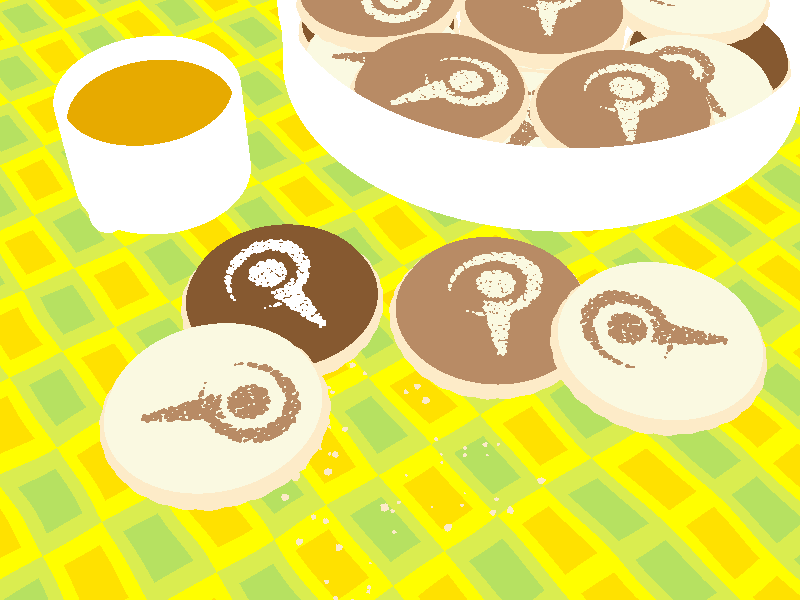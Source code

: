                                                    //oooooooooooooooooooooooooooooooooooooooooooooooooooooooooooooooooooooooo//
//                                                                        //
// Windows users: to start rendering this image, press Alt+G or the 'Run' //
// button on the toobar.                                                  //
//                                                                        //
// Experienced windows users: try right-clicking on the line below ...    //
//                                                                        //
// +w320 +h240
// +w800 +h600 +a0.3 +am2
//                                                                        //
// See the docs for full explanations of new features such as the above.  //
//                                                                        //
//oooooooooooooooooooooooooooooooooooooooooooooooooooooooooooooooooooooooo//

// Persistence Of Vision raytracer version 3.5 sample file.
// Copyright 2001 Fabien Mosen

#include "colors.inc"
#include "functions.inc"
#include "logo.inc"

global_settings {max_trace_level 5}

camera {location <20,40,28> direction 2*z look_at <0,2,0>}

light_source {<-140,200,300> rgb <1.0, 1.0, 0.95>*1.5}
light_source {<140,200,-300> rgb <0.9, 0.9, 1.00>*0.8 shadowless}

#declare r1 = seed(0);

//----------------------- THE TABLE    
//Interior de cuadrados: amarillo primero y luego verde
#declare Pig_1 =
pigment {
   gradient z 
   color_map {
      [0.00, rgb <1.00, 0.99, 0.00>]
      [0.10, rgb <1.00, 0.99, 0.00>]
      [0.10, rgb <1.00, 0.75, 0.00>]
      [0.40, rgb <1.00, 0.75, 0.00>]
      [0.40, rgb <1.00, 0.99, 0.00>]
      [0.50, rgb <1.00, 0.99, 0.00>]
      [0.50, rgb <0.70, 0.85, 0.08>]
      [0.60, rgb <0.70, 0.85, 0.08>]
      [0.60, rgb <0.47, 0.75, 0.12>]
      [0.90, rgb <0.47, 0.75, 0.12>] 
      [0.90, rgb <0.70, 0.85, 0.08>] 
      [1.00, rgb <0.70, 0.85, 0.08>] 
   }     
   frequency 0.4    
   scale 0.7  
}
            
//Contorno de cuadrados: amarillo primero y luego verde         
#declare Pig_2 =
pigment {
   gradient z
   color_map {
      [0.00, rgb <1.00, 0.99, 0.00>]
      [0.50, rgb <1.00, 0.99, 0.00>]
      [0.50, rgb <0.70, 0.85, 0.08>]
      [1.00, rgb <0.70, 0.85, 0.08>]
   }     
   frequency 0.4
   scale 0.7
}
  
//Interior de cuadrados: verde primero y luego amarillo
#declare Pig_3 =
pigment {
   gradient z 
   color_map {   
      [0.00, rgb <0.70, 0.85, 0.08>]
      [0.10, rgb <0.70, 0.85, 0.08>]
      [0.10, rgb <0.47, 0.75, 0.12>]
      [0.40, rgb <0.47, 0.75, 0.12>] 
      [0.40, rgb <0.70, 0.85, 0.08>] 
      [0.50, rgb <0.70, 0.85, 0.08>]   
      [0.50, rgb <1.00, 0.99, 0.00>]
      [0.60, rgb <1.00, 0.99, 0.00>]
      [0.60, rgb <1.00, 0.75, 0.00>]
      [0.90, rgb <1.00, 0.75, 0.00>]
      [0.90, rgb <1.00, 0.99, 0.00>]
      [1.00, rgb <1.00, 0.99, 0.00>]
   }     
   frequency 0.4     
   scale 0.7
}
            
//Contorno de cuadrados: verde primero y luego amarillo         
#declare Pig_4 =
pigment {
   gradient z
   color_map {
      [0.00, rgb <0.70, 0.85, 0.08>]
      [0.50, rgb <0.70, 0.85, 0.08>]
      [0.50, rgb <1.00, 0.99, 0.00>]
      [1.00, rgb <1.00, 0.99, 0.00>]
   }     
   frequency 0.4
   scale 0.7
}
  
#declare Nappe =
cylinder {0,y*-1,50
   texture {
      pigment {
         gradient x
         pigment_map {
            [0.0, Pig_2]
            [0.1, Pig_2]
            [0.1, Pig_1]
            [0.4, Pig_1]
            [0.4, Pig_2]
            [0.5, Pig_2]
            [0.5, Pig_4]
            [0.6, Pig_4]
            [0.6, Pig_3]
            [0.9, Pig_3]
            [0.9, Pig_4]
            [1.0, Pig_4]
         }
         warp {turbulence .05 octaves 2}
      }
      normal {quilted 0.6 scale 0.025 warp {turbulence 0.05 octaves 2}}
      scale 5
      translate 10
   }
}

object {Nappe}

//----------------------- BISCUITS
#declare Tex_Biscuit =
texture {
   pigment {color rgb <0.98, 0.83, 0.58>}
   normal {dents 1.2 scale 0.01}
   finish {phong 0 brilliance 0.7}
}

#declare Base_Biscuit =
union {
   blob {
      threshold 0.7
      #declare I = 0;
      #while (I < 359)
         sphere {<4,0,0>, 1+rand(r1)*0.1, 1 rotate y*I}
         #declare I = I+(360/28);
      #end
   }
   cylinder {<0,0,0>, <0,0.5,0>, 4}
   texture {Tex_Biscuit}
}

#declare Chocolate =
union {
   difference {
      cone {<0,0,0>, 4.2, <0,0.4,0>, 4}
      cone {<0,0.1,0>, 3.6, <0,0.401,0>, 3.75}
   }
   torus {
      3.55, 0.1
      translate y*0.2
      clipped_by {torus {3.55+0.1, 0.1 translate y*0.1}}
   }
   union {
      #declare I = -4;
      #while (I < 4)
         cylinder {<-4,0.1,I>,<4,0.1,I>, 0.05}
         #declare I = I+0.5;
      #end
      clipped_by {cone {<0,0,0>, 4.2, <0,0.4,0>, 4}}
   }
   torus {3.96, 0.04 translate y*0.4}
   torus {3.79, 0.04 translate y*0.4}
}

#declare LogoFun =
object{Povray_Logo_Prism rotate x*90 scale 2.2 translate -0.3*z}

#declare ProjLogo =
blob {
   threshold 0.6
   #declare I = 0;
   #while (I < 1)
      #declare Pos = <-2+rand(r1)*4, 0, -2+rand(r1)*4>;
      #if (inside(LogoFun,Pos))
         sphere {Pos, 0.08, 1}
      #end
      #declare I = I+0.0002;
   #end
}

#declare Black_Chocolate =
texture {
   pigment {color rgb <0.24, 0.10, 0.03>}
   normal {wrinkles 0.2}
   finish {specular 0.3}
   }
#declare Milk_Chocolate =
texture {
   pigment {color rgb <0.48, 0.26, 0.13>}
   normal {wrinkles 0.2}
   finish {specular 0.2}
}
#declare White_Chocolate =
texture {
   pigment {color rgb <0.96, 0.95, 0.75>}
   normal {wrinkles 0.2}
   finish {ambient 0.3 specular 0.01}
}

#declare Icing = texture {
   pigment {rgbf <0.95, 0.95, 1.00, 0.1>*1.2}
   normal {bumps 0.1}
}

#declare Biscuit_1 =
union {
   object {Base_Biscuit}
   object {Chocolate translate y*0.5 texture {Black_Chocolate}}
   disc {
      <0,0.101,0>, y, 3.6
      translate y*0.5
      texture {Black_Chocolate} normal {bumps 0.3 scale 0.05}
   }
   object {ProjLogo scale 1.5 rotate y*-90 translate <-0.4,0.6,0.5> texture {Icing}}
   translate y*0.5
}
#declare Biscuit_2 =
union {
   object {Base_Biscuit}
   object {Chocolate translate y*0.5 texture {Milk_Chocolate}}
   disc {
      <0,0.101,0>, y, 3.6
      translate y*0.5
      texture {Milk_Chocolate} normal {bumps 0.3 scale 0.05}
   }
   object {ProjLogo scale 1.5 rotate y*-90 translate <-0.4,0.6,0.5> texture {White_Chocolate}}
   translate y*0.5
}
#declare Biscuit_3 =
union {
   object {Base_Biscuit}
   object {Chocolate translate y*0.5 texture {White_Chocolate}}
   disc {
      <0,0.101,0>, y, 3.6
      translate y*0.5
      texture {White_Chocolate} normal {bumps 0.3 scale 0.05}
   }
   object {ProjLogo scale 1.5 rotate y*-90 translate <-0.4,0.6,0.5> texture {Milk_Chocolate}}
   translate y*0.5
}

object {Biscuit_1 rotate y*-120 translate <3.5,0,-4>}
object {Biscuit_3 rotate x*-4 translate <9.5,1.9,1>}  
object {Biscuit_2 rotate y*-80 translate <-3.5,0,2>}
object {Biscuit_3 rotate y*-160 translate <-7.5,1,8>}

#macro SevenBiscuits (Bisc,Num)
   union {
      #declare I = 0;
      #while (I < Num)
         object {Bisc translate x*9 rotate y*60*I}
         #declare I = I+1;
      #end
      object {Bisc}
   }
#end

//----------------------- CRUMBS
#declare Fun_Sphere = function {x*x + y*y +z*z}

#declare Crumb =
isosurface {
   function {Fun_Sphere(x,y,z) + f_noise3d(x*2,y*2,z*2)*1}
   threshold 1
   max_gradient 3.9
   //max_gradient 15
   accuracy 0.01
   contained_by {box {-1,1}}
   scale 0.5
}

#declare r1 = seed(0);

#declare I = 0;
#while (I < 1)
   object {
      Crumb
      rotate rand(r1)*360
      scale 0.2+rand(r1)*0.3
      translate <rand(r1)*10,0,rand(r1)*10>
      texture {Tex_Biscuit}
   }
   object {
      Crumb
      rotate rand(r1)*360
      scale 0.1+rand(r1)*0.15
      translate <rand(r1)*10,0,rand(r1)*10>
      texture {Tex_Biscuit}
   }
   #declare I = I+0.03;
#end

//----------------------- METAL BOX
#declare Pig3 =
pigment {
   gradient y
   color_map {
      [0, rgb <0.1, 0.5, 0.7>]
      [1, rgb <0.7, 0.6, 0.4>]
   }
   scale 0.5
}

#declare Pig4 =
pigment {
   crackle
   color_map {
      [0, rgb <1.0, 0.5, 0.6>]
      [1, rgb <0.0, 0.0, 0.0>]
   }
   scale 0.2
}

#declare MetalBoxPig =
pigment {
   radial frequency 60
   pigment_map {
      [0.0, Pig3]
      [0.5, Pig3]
      [0.5, Pig4]
      [1.0, Pig4]
   }
}

#declare BiscuitBox =
union {
   difference {
      cylinder {<0,0,0>, <0,5,0>, 14}
      cylinder {<0,0.1,0>, <0,5.1,0>, 13.9}
   }
   torus {14, 0.1 translate y*5}
   torus {14, 0.1 translate y*0.1}
   torus {14, 0.1 scale <1,2,1> translate y*4}
  
   texture { 
        pigment{ color rgbf<1,1,1, 0.7>}
                finish { diffuse 0.9 phong 0.5 metallic reflection {0.1, 0.1}}
        }
}

union {
   object {BiscuitBox}
   object {SevenBiscuits (Biscuit_1,6)}
   object {SevenBiscuits (Biscuit_3,6) rotate y*30 translate y*1}
   object {SevenBiscuits (Biscuit_2,5) rotate y*0 translate y*2}
   rotate y*-75 translate <-18,0,-12>
}

//-----------------------CUP OF TEA
#declare TeaCup =
union {
   difference {
      cylinder {<0,1.2,0>, <0,6,0>, 4.2}
      cylinder {<0,1,0>, <0,6.2,0>, 3.8}
   }

   difference {
      cylinder {<0,0.2,0>, <0,2.5,0>, 4}
      torus {2.8, 1 translate y*2.5}
      torus {4, 1 translate y*0}
      cylinder {<0,1.5,0>, <0,2.6,0>, 2.8}
   }

   difference {
      #declare LiquidLevel = 5;
      cylinder {<0,1.4,0>, <0,LiquidLevel,0>, 4}
      torus {3.6, 0.2 translate y*LiquidLevel}
      cylinder {<0,LiquidLevel-0.2,0>,<0,LiquidLevel+0.3,0>,3.6}
      pigment {Orange*0.8 filter 0.6}
      finish {phong 0.7 reflection 0.15}
      normal {bumps 0.05 scale 1}
   }

   torus {4.0, 0.2 translate y*6.0}
   torus {4.0, 0.2 translate y*1.2}
   torus {2.8, 0.2 translate y*0.2}
   
   union {
      difference {
         cylinder {<0.2,0,0>,<-0.2,0,0>,0.5}
         torus {0.5, 0.2 rotate z*90 translate x*0.2}
         translate y*1.25
      }
      difference {
         cylinder {<0.2,0,0>,<-0.2,0,0>,0.5}
         torus {0.5, 0.2 rotate z*90 translate x*0.2}
         translate y*-1.25   
         
      }
      torus {1.25, 0.3 rotate x*90 clipped_by {plane {x,0 inverse}} translate x*0.8}
      cylinder {<0,-1.25,0>,<0.8,-1.25,0>,0.3}
      cylinder {<0,1.25,0>,<0.8,1.25,0>,0.3}
      scale <1,1,1.5> translate <4.2,4,0> rotate y*-90 
      
   }
   
   pigment {White}
   normal {bumps 0.05 scale 3}
   finish {phong 0.8 reflection 0.1}    
   
}

object {TeaCup rotate y*50 translate <4,0,-14>}

